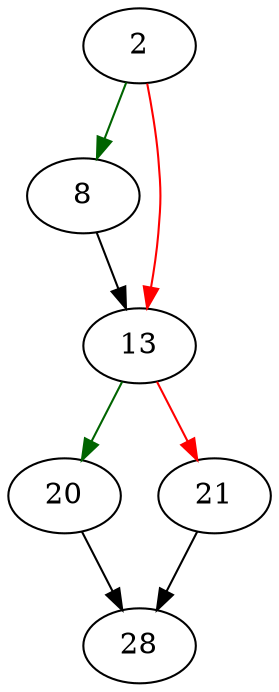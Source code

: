strict digraph "sqlite3VdbeGetOp" {
	// Node definitions.
	2 [entry=true];
	8;
	13;
	20;
	21;
	28;

	// Edge definitions.
	2 -> 8 [
		color=darkgreen
		cond=true
	];
	2 -> 13 [
		color=red
		cond=false
	];
	8 -> 13;
	13 -> 20 [
		color=darkgreen
		cond=true
	];
	13 -> 21 [
		color=red
		cond=false
	];
	20 -> 28;
	21 -> 28;
}